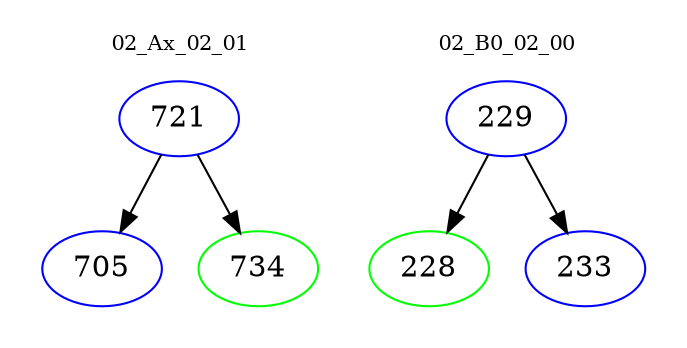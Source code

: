 digraph{
subgraph cluster_0 {
color = white
label = "02_Ax_02_01";
fontsize=10;
T0_721 [label="721", color="blue"]
T0_721 -> T0_705 [color="black"]
T0_705 [label="705", color="blue"]
T0_721 -> T0_734 [color="black"]
T0_734 [label="734", color="green"]
}
subgraph cluster_1 {
color = white
label = "02_B0_02_00";
fontsize=10;
T1_229 [label="229", color="blue"]
T1_229 -> T1_228 [color="black"]
T1_228 [label="228", color="green"]
T1_229 -> T1_233 [color="black"]
T1_233 [label="233", color="blue"]
}
}
